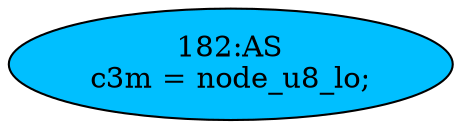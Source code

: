 strict digraph "" {
	node [label="\N"];
	"182:AS"	 [ast="<pyverilog.vparser.ast.Assign object at 0x7f85fdd57190>",
		def_var="['c3m']",
		fillcolor=deepskyblue,
		label="182:AS
c3m = node_u8_lo;",
		statements="[]",
		style=filled,
		typ=Assign,
		use_var="['node_u8_lo']"];
}

